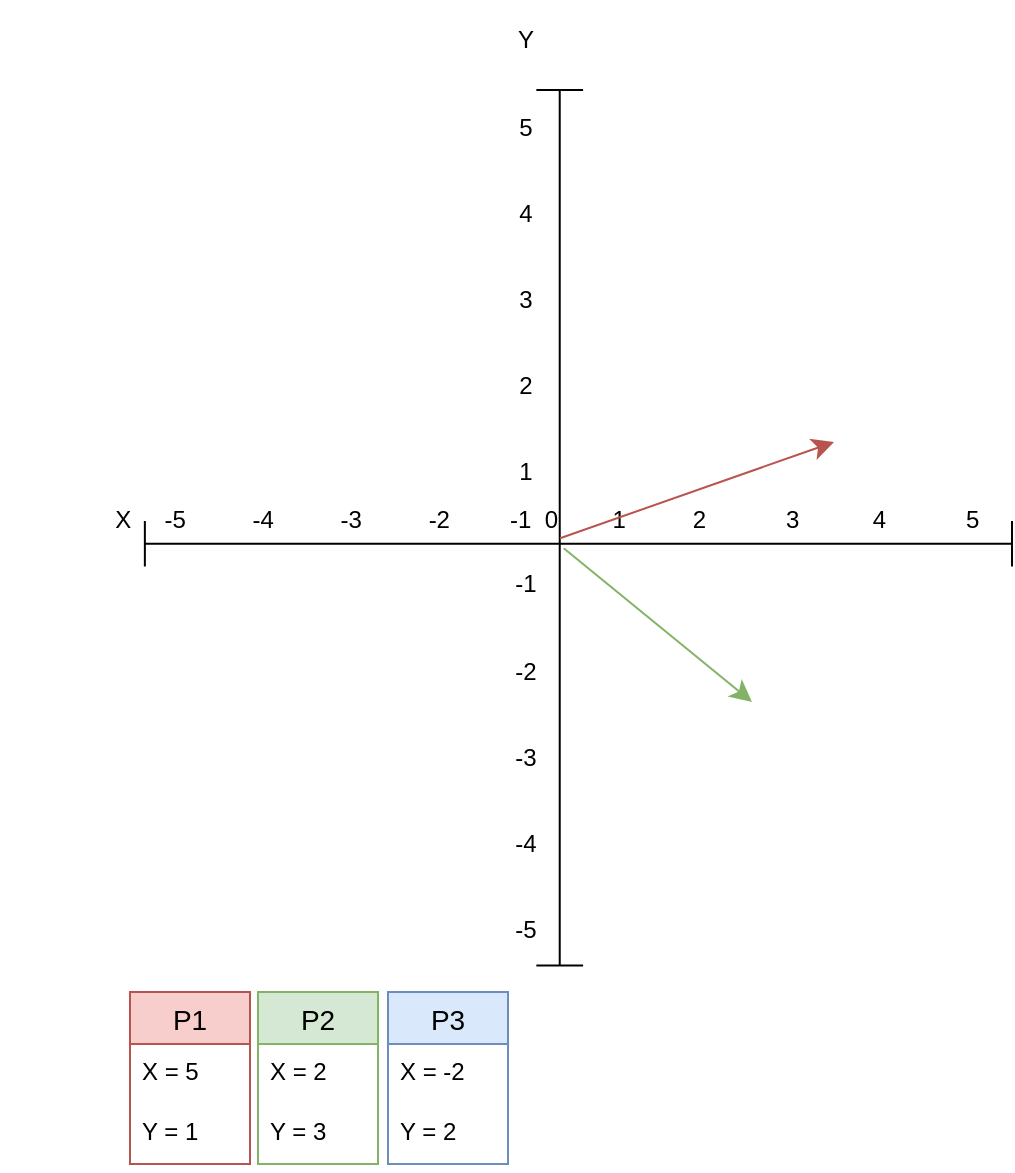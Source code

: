 <mxfile version="26.0.12">
  <diagram name="Página-1" id="EatchMePiyJvbz9W_ayy">
    <mxGraphModel dx="1114" dy="1238" grid="1" gridSize="11" guides="1" tooltips="1" connect="1" arrows="1" fold="1" page="0" pageScale="1" pageWidth="827" pageHeight="1169" math="0" shadow="0">
      <root>
        <mxCell id="0" />
        <mxCell id="1" parent="0" />
        <mxCell id="yFKW-6psy-tHV6xNmkek-329" value="P1" style="swimlane;fontStyle=0;childLayout=stackLayout;horizontal=1;startSize=26;horizontalStack=0;resizeParent=1;resizeParentMax=0;resizeLast=0;collapsible=1;marginBottom=0;align=center;fontSize=14;fillColor=#f8cecc;strokeColor=#b85450;" parent="1" vertex="1">
          <mxGeometry x="-88" y="231" width="60" height="86" as="geometry" />
        </mxCell>
        <mxCell id="yFKW-6psy-tHV6xNmkek-330" value="X = 5" style="text;strokeColor=none;fillColor=none;spacingLeft=4;spacingRight=4;overflow=hidden;rotatable=0;points=[[0,0.5],[1,0.5]];portConstraint=eastwest;fontSize=12;whiteSpace=wrap;html=1;" parent="yFKW-6psy-tHV6xNmkek-329" vertex="1">
          <mxGeometry y="26" width="60" height="30" as="geometry" />
        </mxCell>
        <mxCell id="yFKW-6psy-tHV6xNmkek-331" value="Y = 1" style="text;strokeColor=none;fillColor=none;spacingLeft=4;spacingRight=4;overflow=hidden;rotatable=0;points=[[0,0.5],[1,0.5]];portConstraint=eastwest;fontSize=12;whiteSpace=wrap;html=1;" parent="yFKW-6psy-tHV6xNmkek-329" vertex="1">
          <mxGeometry y="56" width="60" height="30" as="geometry" />
        </mxCell>
        <mxCell id="yFKW-6psy-tHV6xNmkek-333" value="P2" style="swimlane;fontStyle=0;childLayout=stackLayout;horizontal=1;startSize=26;horizontalStack=0;resizeParent=1;resizeParentMax=0;resizeLast=0;collapsible=1;marginBottom=0;align=center;fontSize=14;fillColor=#d5e8d4;strokeColor=#82b366;" parent="1" vertex="1">
          <mxGeometry x="-24" y="231" width="60" height="86" as="geometry" />
        </mxCell>
        <mxCell id="yFKW-6psy-tHV6xNmkek-334" value="X = 2" style="text;strokeColor=none;fillColor=none;spacingLeft=4;spacingRight=4;overflow=hidden;rotatable=0;points=[[0,0.5],[1,0.5]];portConstraint=eastwest;fontSize=12;whiteSpace=wrap;html=1;" parent="yFKW-6psy-tHV6xNmkek-333" vertex="1">
          <mxGeometry y="26" width="60" height="30" as="geometry" />
        </mxCell>
        <mxCell id="yFKW-6psy-tHV6xNmkek-335" value="Y = 3" style="text;strokeColor=none;fillColor=none;spacingLeft=4;spacingRight=4;overflow=hidden;rotatable=0;points=[[0,0.5],[1,0.5]];portConstraint=eastwest;fontSize=12;whiteSpace=wrap;html=1;" parent="yFKW-6psy-tHV6xNmkek-333" vertex="1">
          <mxGeometry y="56" width="60" height="30" as="geometry" />
        </mxCell>
        <mxCell id="yFKW-6psy-tHV6xNmkek-391" value="P3" style="swimlane;fontStyle=0;childLayout=stackLayout;horizontal=1;startSize=26;horizontalStack=0;resizeParent=1;resizeParentMax=0;resizeLast=0;collapsible=1;marginBottom=0;align=center;fontSize=14;fillColor=#dae8fc;strokeColor=#6c8ebf;" parent="1" vertex="1">
          <mxGeometry x="41" y="231" width="60" height="86" as="geometry" />
        </mxCell>
        <mxCell id="yFKW-6psy-tHV6xNmkek-392" value="X = -2" style="text;strokeColor=none;fillColor=none;spacingLeft=4;spacingRight=4;overflow=hidden;rotatable=0;points=[[0,0.5],[1,0.5]];portConstraint=eastwest;fontSize=12;whiteSpace=wrap;html=1;" parent="yFKW-6psy-tHV6xNmkek-391" vertex="1">
          <mxGeometry y="26" width="60" height="30" as="geometry" />
        </mxCell>
        <mxCell id="yFKW-6psy-tHV6xNmkek-393" value="Y = 2" style="text;strokeColor=none;fillColor=none;spacingLeft=4;spacingRight=4;overflow=hidden;rotatable=0;points=[[0,0.5],[1,0.5]];portConstraint=eastwest;fontSize=12;whiteSpace=wrap;html=1;" parent="yFKW-6psy-tHV6xNmkek-391" vertex="1">
          <mxGeometry y="56" width="60" height="30" as="geometry" />
        </mxCell>
        <mxCell id="QTety6jeSLc754ehJS0b-9" value="" style="group;movable=0;resizable=0;rotatable=0;deletable=0;editable=0;locked=1;connectable=0;" vertex="1" connectable="0" parent="1">
          <mxGeometry x="-153" y="-264.03" width="506" height="487.074" as="geometry" />
        </mxCell>
        <mxCell id="yFKW-6psy-tHV6xNmkek-2" value="" style="shape=crossbar;whiteSpace=wrap;html=1;rounded=1;direction=south;movable=1;resizable=1;rotatable=1;deletable=1;editable=1;locked=0;connectable=1;container=0;" parent="QTety6jeSLc754ehJS0b-9" vertex="1">
          <mxGeometry x="268.18" y="44.03" width="23.37" height="437.73" as="geometry" />
        </mxCell>
        <mxCell id="yFKW-6psy-tHV6xNmkek-3" value="" style="shape=crossbar;whiteSpace=wrap;html=1;rounded=1;direction=west;movable=1;resizable=1;rotatable=1;deletable=1;editable=1;locked=0;connectable=1;container=0;" parent="QTety6jeSLc754ehJS0b-9" vertex="1">
          <mxGeometry x="72.428" y="259.482" width="433.572" height="22.739" as="geometry" />
        </mxCell>
        <mxCell id="yFKW-6psy-tHV6xNmkek-261" value="X&amp;nbsp; &amp;nbsp; &amp;nbsp;-5&amp;nbsp; &amp;nbsp; &amp;nbsp; &amp;nbsp; &amp;nbsp; -4&amp;nbsp; &amp;nbsp; &amp;nbsp; &amp;nbsp; &amp;nbsp; -3&amp;nbsp; &amp;nbsp; &amp;nbsp; &amp;nbsp; &amp;nbsp; -2&amp;nbsp; &amp;nbsp; &amp;nbsp; &amp;nbsp; &amp;nbsp;-1&amp;nbsp; 0" style="text;html=1;align=right;verticalAlign=middle;whiteSpace=wrap;rounded=0;movable=1;resizable=1;rotatable=1;deletable=1;editable=1;locked=0;connectable=1;container=0;" parent="QTety6jeSLc754ehJS0b-9" vertex="1">
          <mxGeometry y="241.86" width="281.03" height="34.11" as="geometry" />
        </mxCell>
        <mxCell id="yFKW-6psy-tHV6xNmkek-263" value="&amp;nbsp; &amp;nbsp; &amp;nbsp; 1&amp;nbsp; &amp;nbsp; &amp;nbsp; &amp;nbsp; &amp;nbsp; 2&amp;nbsp; &amp;nbsp; &amp;nbsp; &amp;nbsp; &amp;nbsp; &amp;nbsp; 3&amp;nbsp; &amp;nbsp; &amp;nbsp; &amp;nbsp; &amp;nbsp; &amp;nbsp;4&amp;nbsp; &amp;nbsp; &amp;nbsp; &amp;nbsp; &amp;nbsp; &amp;nbsp; 5&amp;nbsp; &amp;nbsp;" style="text;html=1;align=center;verticalAlign=middle;whiteSpace=wrap;rounded=0;movable=1;resizable=1;rotatable=1;deletable=1;editable=1;locked=0;connectable=1;container=0;" parent="QTety6jeSLc754ehJS0b-9" vertex="1">
          <mxGeometry x="279.86" y="241.86" width="226.14" height="34.11" as="geometry" />
        </mxCell>
        <mxCell id="yFKW-6psy-tHV6xNmkek-265" value="&lt;div&gt;&lt;br&gt;&lt;/div&gt;-1&lt;div&gt;&lt;span style=&quot;background-color: transparent; color: light-dark(rgb(0, 0, 0), rgb(255, 255, 255));&quot;&gt;&lt;br&gt;&lt;/span&gt;&lt;/div&gt;&lt;div&gt;&lt;span style=&quot;background-color: transparent; color: light-dark(rgb(0, 0, 0), rgb(255, 255, 255));&quot;&gt;&lt;br&gt;&lt;/span&gt;&lt;/div&gt;&lt;div&gt;&lt;span style=&quot;background-color: transparent; color: light-dark(rgb(0, 0, 0), rgb(255, 255, 255));&quot;&gt;-2&lt;/span&gt;&lt;div&gt;&lt;span style=&quot;background-color: transparent; color: light-dark(rgb(0, 0, 0), rgb(255, 255, 255));&quot;&gt;&lt;br&gt;&lt;/span&gt;&lt;/div&gt;&lt;div&gt;&lt;span style=&quot;background-color: transparent; color: light-dark(rgb(0, 0, 0), rgb(255, 255, 255));&quot;&gt;&lt;br&gt;&lt;/span&gt;&lt;/div&gt;&lt;div&gt;&lt;span style=&quot;background-color: transparent; color: light-dark(rgb(0, 0, 0), rgb(255, 255, 255));&quot;&gt;-3&lt;/span&gt;&lt;div&gt;&lt;span style=&quot;background-color: transparent; color: light-dark(rgb(0, 0, 0), rgb(255, 255, 255));&quot;&gt;&lt;br&gt;&lt;/span&gt;&lt;/div&gt;&lt;div&gt;&lt;span style=&quot;background-color: transparent; color: light-dark(rgb(0, 0, 0), rgb(255, 255, 255));&quot;&gt;&lt;br&gt;&lt;/span&gt;&lt;/div&gt;&lt;div&gt;&lt;span style=&quot;background-color: transparent; color: light-dark(rgb(0, 0, 0), rgb(255, 255, 255));&quot;&gt;-4&lt;/span&gt;&lt;div&gt;&lt;span style=&quot;background-color: transparent; color: light-dark(rgb(0, 0, 0), rgb(255, 255, 255));&quot;&gt;&lt;br&gt;&lt;/span&gt;&lt;/div&gt;&lt;div&gt;&lt;span style=&quot;background-color: transparent; color: light-dark(rgb(0, 0, 0), rgb(255, 255, 255));&quot;&gt;&lt;br&gt;&lt;/span&gt;&lt;/div&gt;&lt;div&gt;&lt;span style=&quot;background-color: transparent; color: light-dark(rgb(0, 0, 0), rgb(255, 255, 255));&quot;&gt;-5&lt;/span&gt;&lt;/div&gt;&lt;/div&gt;&lt;/div&gt;&lt;/div&gt;" style="text;html=1;align=center;verticalAlign=top;whiteSpace=wrap;rounded=0;rotation=90;horizontal=0;movable=1;resizable=1;rotatable=1;deletable=1;editable=1;locked=0;connectable=1;container=0;" parent="QTety6jeSLc754ehJS0b-9" vertex="1">
          <mxGeometry x="151.312" y="357.828" width="224.382" height="34.109" as="geometry" />
        </mxCell>
        <mxCell id="yFKW-6psy-tHV6xNmkek-267" value="&lt;div&gt;Y&lt;/div&gt;&lt;div&gt;&lt;br&gt;&lt;/div&gt;&lt;div&gt;&lt;br&gt;&lt;/div&gt;5&lt;div&gt;&lt;br&gt;&lt;/div&gt;&lt;div&gt;&lt;br&gt;&lt;/div&gt;&lt;div&gt;4&lt;/div&gt;&lt;div&gt;&lt;br&gt;&lt;/div&gt;&lt;div&gt;&lt;br&gt;&lt;/div&gt;&lt;div&gt;3&lt;/div&gt;&lt;div&gt;&lt;br&gt;&lt;/div&gt;&lt;div&gt;&lt;br&gt;&lt;/div&gt;&lt;div&gt;2&lt;/div&gt;&lt;div&gt;&lt;br&gt;&lt;/div&gt;&lt;div&gt;&lt;br&gt;&lt;/div&gt;&lt;div&gt;1&lt;/div&gt;" style="text;html=1;align=center;verticalAlign=middle;whiteSpace=wrap;rounded=0;rotation=90;horizontal=0;movable=1;resizable=1;rotatable=1;deletable=1;editable=1;locked=0;connectable=1;container=0;" parent="QTety6jeSLc754ehJS0b-9" vertex="1">
          <mxGeometry x="136.42" y="110.03" width="254.17" height="34.11" as="geometry" />
        </mxCell>
        <mxCell id="yFKW-6psy-tHV6xNmkek-385" value="" style="endArrow=classic;html=1;rounded=0;fontSize=12;startSize=8;endSize=8;curved=1;fillColor=#f8cecc;strokeColor=#b85450;flowAnimation=0;movable=1;resizable=1;rotatable=1;deletable=1;editable=1;locked=0;connectable=1;" parent="1" edge="1">
          <mxGeometry width="50" height="50" relative="1" as="geometry">
            <mxPoint x="127.033" y="4.116" as="sourcePoint" />
            <mxPoint x="264" y="-44" as="targetPoint" />
          </mxGeometry>
        </mxCell>
        <mxCell id="yFKW-6psy-tHV6xNmkek-386" value="" style="endArrow=classic;html=1;rounded=0;fontSize=12;startSize=8;endSize=8;curved=0;fillColor=#d5e8d4;strokeColor=#82b366;align=center;verticalAlign=middle;fontFamily=Helvetica;fontColor=default;labelBackgroundColor=default;shadow=0;flowAnimation=0;movable=1;resizable=1;rotatable=1;deletable=1;editable=1;locked=0;connectable=1;" parent="1" edge="1">
          <mxGeometry width="50" height="50" relative="1" as="geometry">
            <mxPoint x="128.865" y="9.116" as="sourcePoint" />
            <mxPoint x="223" y="86" as="targetPoint" />
          </mxGeometry>
        </mxCell>
      </root>
    </mxGraphModel>
  </diagram>
</mxfile>
